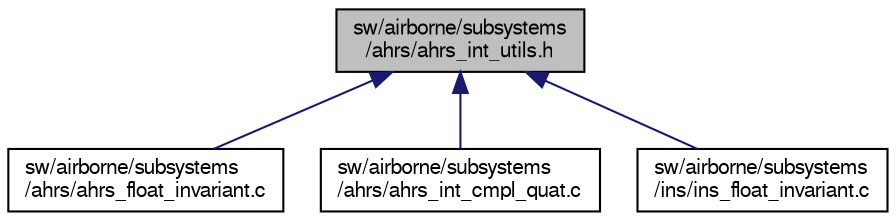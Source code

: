 digraph "sw/airborne/subsystems/ahrs/ahrs_int_utils.h"
{
  edge [fontname="FreeSans",fontsize="10",labelfontname="FreeSans",labelfontsize="10"];
  node [fontname="FreeSans",fontsize="10",shape=record];
  Node1 [label="sw/airborne/subsystems\l/ahrs/ahrs_int_utils.h",height=0.2,width=0.4,color="black", fillcolor="grey75", style="filled", fontcolor="black"];
  Node1 -> Node2 [dir="back",color="midnightblue",fontsize="10",style="solid",fontname="FreeSans"];
  Node2 [label="sw/airborne/subsystems\l/ahrs/ahrs_float_invariant.c",height=0.2,width=0.4,color="black", fillcolor="white", style="filled",URL="$ahrs__float__invariant_8c.html"];
  Node1 -> Node3 [dir="back",color="midnightblue",fontsize="10",style="solid",fontname="FreeSans"];
  Node3 [label="sw/airborne/subsystems\l/ahrs/ahrs_int_cmpl_quat.c",height=0.2,width=0.4,color="black", fillcolor="white", style="filled",URL="$ahrs__int__cmpl__quat_8c.html",tooltip="Quaternion complementary filter (fixed-point). "];
  Node1 -> Node4 [dir="back",color="midnightblue",fontsize="10",style="solid",fontname="FreeSans"];
  Node4 [label="sw/airborne/subsystems\l/ins/ins_float_invariant.c",height=0.2,width=0.4,color="black", fillcolor="white", style="filled",URL="$ins__float__invariant_8c.html"];
}
